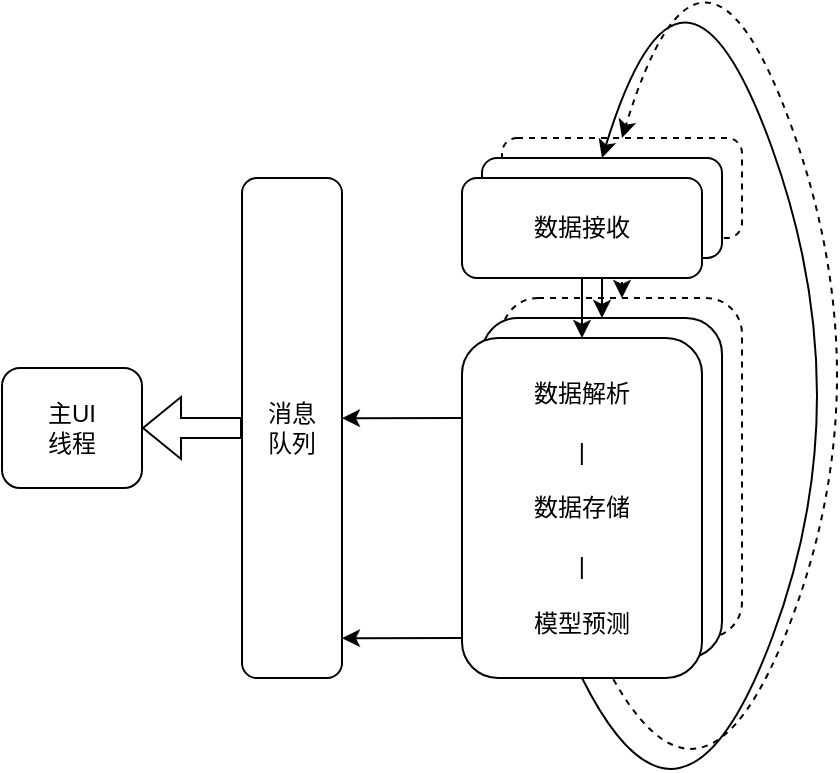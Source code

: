 <mxfile version="20.4.2" type="device"><diagram id="C5RBs43oDa-KdzZeNtuy" name="Page-1"><mxGraphModel dx="943" dy="655" grid="1" gridSize="10" guides="1" tooltips="1" connect="1" arrows="1" fold="1" page="1" pageScale="1" pageWidth="827" pageHeight="1169" math="0" shadow="0"><root><mxCell id="WIyWlLk6GJQsqaUBKTNV-0"/><mxCell id="WIyWlLk6GJQsqaUBKTNV-1" parent="WIyWlLk6GJQsqaUBKTNV-0"/><mxCell id="8mKjUZvrzZ-7BTEhbahi-19" value="" style="curved=1;endArrow=classic;html=1;rounded=0;exitX=0.5;exitY=1;exitDx=0;exitDy=0;entryX=0.5;entryY=0;entryDx=0;entryDy=0;dashed=1;" edge="1" parent="WIyWlLk6GJQsqaUBKTNV-1"><mxGeometry width="50" height="50" relative="1" as="geometry"><mxPoint x="400" y="490" as="sourcePoint"/><mxPoint x="410" y="230" as="targetPoint"/><Array as="points"><mxPoint x="450" y="590"/><mxPoint x="540" y="350"/><mxPoint x="450" y="100"/></Array></mxGeometry></mxCell><mxCell id="8mKjUZvrzZ-7BTEhbahi-14" value="数据解析&lt;br&gt;&lt;br&gt;|&lt;br&gt;&lt;br&gt;数据存储&lt;br&gt;&lt;br&gt;|&lt;br&gt;&lt;br&gt;模型预测" style="rounded=1;whiteSpace=wrap;html=1;dashed=1;" vertex="1" parent="WIyWlLk6GJQsqaUBKTNV-1"><mxGeometry x="350" y="310" width="120" height="170" as="geometry"/></mxCell><mxCell id="8mKjUZvrzZ-7BTEhbahi-15" value="" style="edgeStyle=orthogonalEdgeStyle;rounded=0;orthogonalLoop=1;jettySize=auto;html=1;dashed=1;" edge="1" parent="WIyWlLk6GJQsqaUBKTNV-1" source="8mKjUZvrzZ-7BTEhbahi-16" target="8mKjUZvrzZ-7BTEhbahi-14"><mxGeometry relative="1" as="geometry"/></mxCell><mxCell id="8mKjUZvrzZ-7BTEhbahi-16" value="数据接收" style="rounded=1;whiteSpace=wrap;html=1;dashed=1;" vertex="1" parent="WIyWlLk6GJQsqaUBKTNV-1"><mxGeometry x="350" y="230" width="120" height="50" as="geometry"/></mxCell><mxCell id="8mKjUZvrzZ-7BTEhbahi-11" value="数据解析&lt;br&gt;&lt;br&gt;|&lt;br&gt;&lt;br&gt;数据存储&lt;br&gt;&lt;br&gt;|&lt;br&gt;&lt;br&gt;模型预测" style="rounded=1;whiteSpace=wrap;html=1;" vertex="1" parent="WIyWlLk6GJQsqaUBKTNV-1"><mxGeometry x="340" y="320" width="120" height="170" as="geometry"/></mxCell><mxCell id="8mKjUZvrzZ-7BTEhbahi-12" value="" style="edgeStyle=orthogonalEdgeStyle;rounded=0;orthogonalLoop=1;jettySize=auto;html=1;" edge="1" parent="WIyWlLk6GJQsqaUBKTNV-1" source="8mKjUZvrzZ-7BTEhbahi-13" target="8mKjUZvrzZ-7BTEhbahi-11"><mxGeometry relative="1" as="geometry"/></mxCell><mxCell id="8mKjUZvrzZ-7BTEhbahi-13" value="数据接收" style="rounded=1;whiteSpace=wrap;html=1;" vertex="1" parent="WIyWlLk6GJQsqaUBKTNV-1"><mxGeometry x="340" y="240" width="120" height="50" as="geometry"/></mxCell><mxCell id="8mKjUZvrzZ-7BTEhbahi-1" value="数据解析&lt;br&gt;&lt;br&gt;|&lt;br&gt;&lt;br&gt;数据存储&lt;br&gt;&lt;br&gt;|&lt;br&gt;&lt;br&gt;模型预测" style="rounded=1;whiteSpace=wrap;html=1;" vertex="1" parent="WIyWlLk6GJQsqaUBKTNV-1"><mxGeometry x="330" y="330" width="120" height="170" as="geometry"/></mxCell><mxCell id="8mKjUZvrzZ-7BTEhbahi-3" value="" style="edgeStyle=orthogonalEdgeStyle;rounded=0;orthogonalLoop=1;jettySize=auto;html=1;" edge="1" parent="WIyWlLk6GJQsqaUBKTNV-1" source="8mKjUZvrzZ-7BTEhbahi-2" target="8mKjUZvrzZ-7BTEhbahi-1"><mxGeometry relative="1" as="geometry"/></mxCell><mxCell id="8mKjUZvrzZ-7BTEhbahi-2" value="数据接收" style="rounded=1;whiteSpace=wrap;html=1;" vertex="1" parent="WIyWlLk6GJQsqaUBKTNV-1"><mxGeometry x="330" y="250" width="120" height="50" as="geometry"/></mxCell><mxCell id="8mKjUZvrzZ-7BTEhbahi-4" value="消息&lt;br&gt;队列" style="rounded=1;whiteSpace=wrap;html=1;" vertex="1" parent="WIyWlLk6GJQsqaUBKTNV-1"><mxGeometry x="220" y="250" width="50" height="250" as="geometry"/></mxCell><mxCell id="8mKjUZvrzZ-7BTEhbahi-7" value="" style="endArrow=classic;html=1;rounded=0;exitX=0;exitY=0.176;exitDx=0;exitDy=0;exitPerimeter=0;" edge="1" parent="WIyWlLk6GJQsqaUBKTNV-1"><mxGeometry width="50" height="50" relative="1" as="geometry"><mxPoint x="330" y="480.0" as="sourcePoint"/><mxPoint x="270" y="480.08" as="targetPoint"/></mxGeometry></mxCell><mxCell id="8mKjUZvrzZ-7BTEhbahi-8" value="" style="endArrow=classic;html=1;rounded=0;exitX=0;exitY=0.176;exitDx=0;exitDy=0;exitPerimeter=0;" edge="1" parent="WIyWlLk6GJQsqaUBKTNV-1"><mxGeometry width="50" height="50" relative="1" as="geometry"><mxPoint x="330" y="370.0" as="sourcePoint"/><mxPoint x="270" y="370.08" as="targetPoint"/></mxGeometry></mxCell><mxCell id="8mKjUZvrzZ-7BTEhbahi-9" value="" style="shape=flexArrow;endArrow=classic;html=1;rounded=0;exitX=0;exitY=0.5;exitDx=0;exitDy=0;" edge="1" parent="WIyWlLk6GJQsqaUBKTNV-1" source="8mKjUZvrzZ-7BTEhbahi-4"><mxGeometry width="50" height="50" relative="1" as="geometry"><mxPoint x="390" y="360" as="sourcePoint"/><mxPoint x="170" y="375" as="targetPoint"/></mxGeometry></mxCell><mxCell id="8mKjUZvrzZ-7BTEhbahi-10" value="主UI&lt;br&gt;线程" style="rounded=1;whiteSpace=wrap;html=1;" vertex="1" parent="WIyWlLk6GJQsqaUBKTNV-1"><mxGeometry x="100" y="345" width="70" height="60" as="geometry"/></mxCell><mxCell id="8mKjUZvrzZ-7BTEhbahi-18" value="" style="curved=1;endArrow=classic;html=1;rounded=0;exitX=0.5;exitY=1;exitDx=0;exitDy=0;entryX=0.5;entryY=0;entryDx=0;entryDy=0;" edge="1" parent="WIyWlLk6GJQsqaUBKTNV-1" source="8mKjUZvrzZ-7BTEhbahi-1" target="8mKjUZvrzZ-7BTEhbahi-13"><mxGeometry width="50" height="50" relative="1" as="geometry"><mxPoint x="390" y="360" as="sourcePoint"/><mxPoint x="430" y="110" as="targetPoint"/><Array as="points"><mxPoint x="440" y="600"/><mxPoint x="530" y="360"/><mxPoint x="440" y="110"/></Array></mxGeometry></mxCell></root></mxGraphModel></diagram></mxfile>